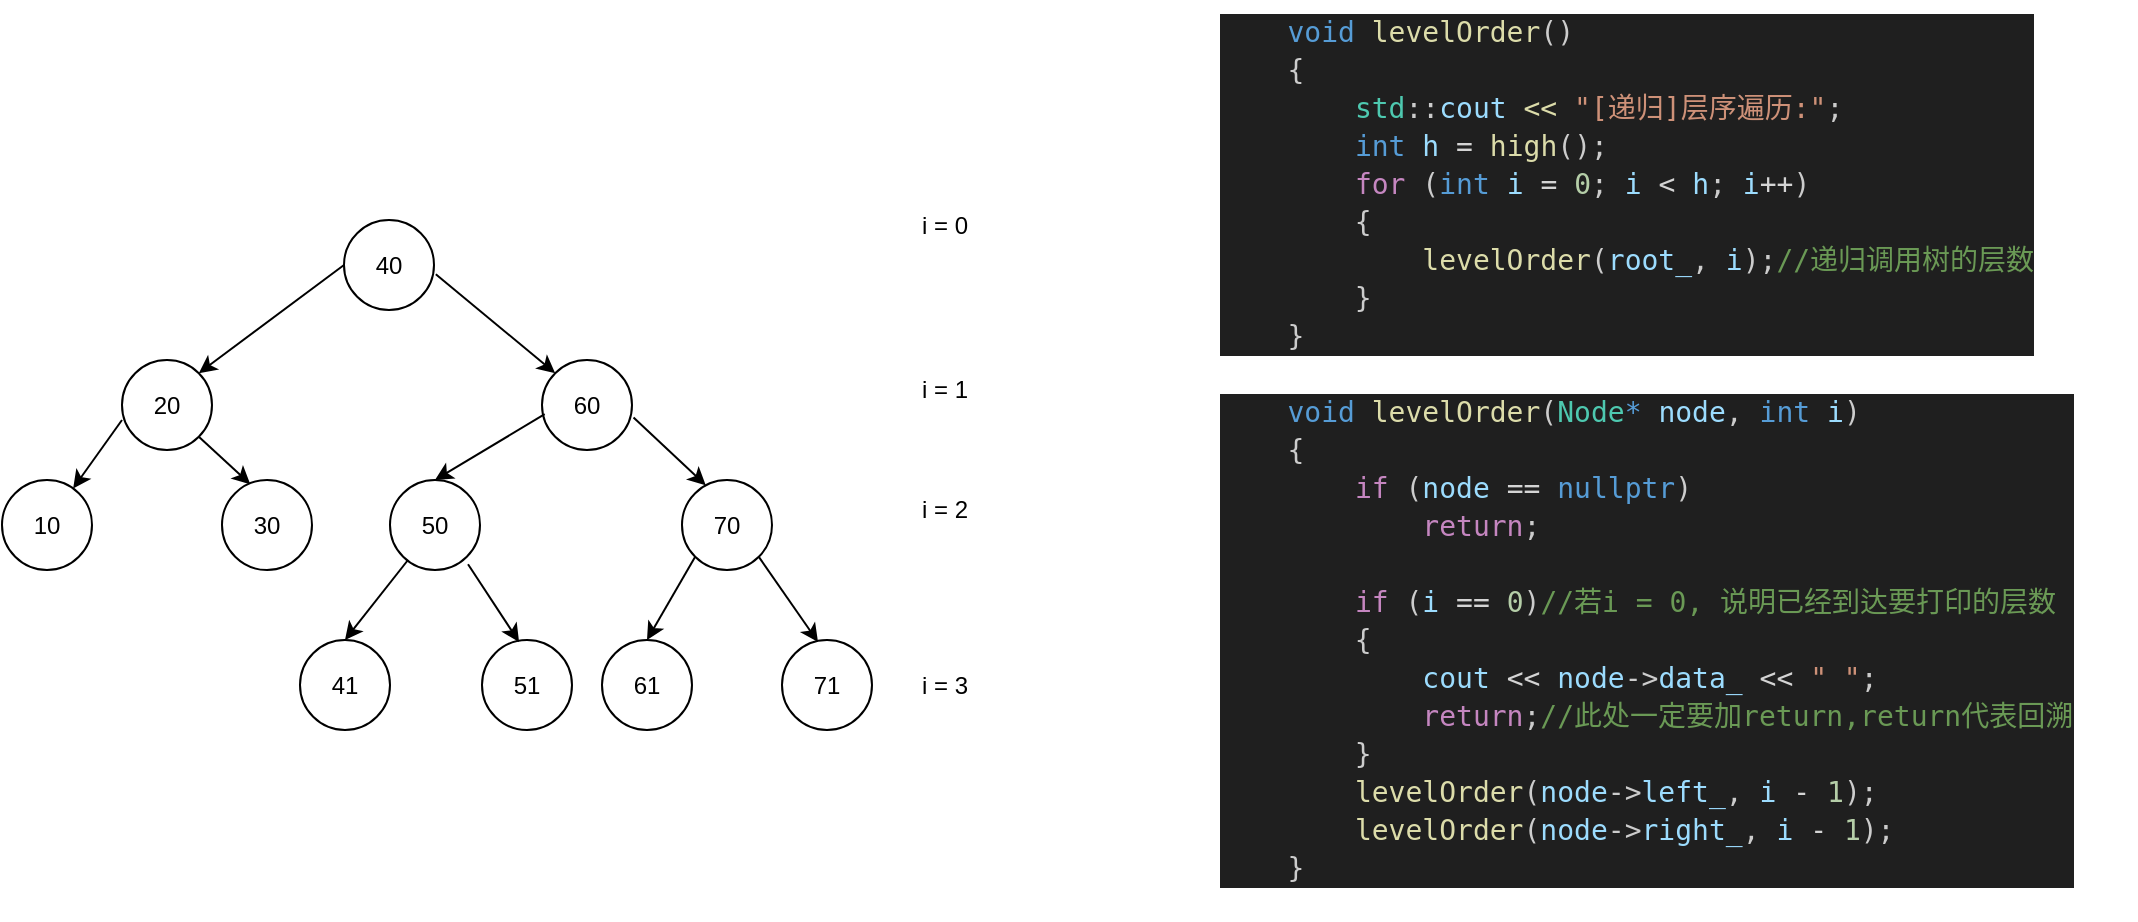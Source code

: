 <mxfile version="24.4.10" type="github">
  <diagram name="第 1 页" id="P5-lSONUULu1LoxW8iHf">
    <mxGraphModel dx="731" dy="553" grid="1" gridSize="10" guides="1" tooltips="1" connect="1" arrows="1" fold="1" page="1" pageScale="1" pageWidth="827" pageHeight="1169" math="0" shadow="0">
      <root>
        <mxCell id="0" />
        <mxCell id="1" parent="0" />
        <mxCell id="RpsYenx0_dI0s8Mq8G7Q-1" value="40" style="ellipse;whiteSpace=wrap;html=1;aspect=fixed;" vertex="1" parent="1">
          <mxGeometry x="391" y="500" width="45" height="45" as="geometry" />
        </mxCell>
        <mxCell id="RpsYenx0_dI0s8Mq8G7Q-2" value="20" style="ellipse;whiteSpace=wrap;html=1;aspect=fixed;" vertex="1" parent="1">
          <mxGeometry x="280" y="570" width="45" height="45" as="geometry" />
        </mxCell>
        <mxCell id="RpsYenx0_dI0s8Mq8G7Q-3" value="60" style="ellipse;whiteSpace=wrap;html=1;aspect=fixed;" vertex="1" parent="1">
          <mxGeometry x="490" y="570" width="45" height="45" as="geometry" />
        </mxCell>
        <mxCell id="RpsYenx0_dI0s8Mq8G7Q-4" value="10" style="ellipse;whiteSpace=wrap;html=1;aspect=fixed;" vertex="1" parent="1">
          <mxGeometry x="220" y="630" width="45" height="45" as="geometry" />
        </mxCell>
        <mxCell id="RpsYenx0_dI0s8Mq8G7Q-5" value="30" style="ellipse;whiteSpace=wrap;html=1;aspect=fixed;" vertex="1" parent="1">
          <mxGeometry x="330" y="630" width="45" height="45" as="geometry" />
        </mxCell>
        <mxCell id="RpsYenx0_dI0s8Mq8G7Q-6" value="50" style="ellipse;whiteSpace=wrap;html=1;aspect=fixed;" vertex="1" parent="1">
          <mxGeometry x="414" y="630" width="45" height="45" as="geometry" />
        </mxCell>
        <mxCell id="RpsYenx0_dI0s8Mq8G7Q-7" value="70" style="ellipse;whiteSpace=wrap;html=1;aspect=fixed;" vertex="1" parent="1">
          <mxGeometry x="560" y="630" width="45" height="45" as="geometry" />
        </mxCell>
        <mxCell id="RpsYenx0_dI0s8Mq8G7Q-8" value="41" style="ellipse;whiteSpace=wrap;html=1;aspect=fixed;" vertex="1" parent="1">
          <mxGeometry x="369" y="710" width="45" height="45" as="geometry" />
        </mxCell>
        <mxCell id="RpsYenx0_dI0s8Mq8G7Q-9" value="51" style="ellipse;whiteSpace=wrap;html=1;aspect=fixed;" vertex="1" parent="1">
          <mxGeometry x="460" y="710" width="45" height="45" as="geometry" />
        </mxCell>
        <mxCell id="RpsYenx0_dI0s8Mq8G7Q-10" value="61" style="ellipse;whiteSpace=wrap;html=1;aspect=fixed;" vertex="1" parent="1">
          <mxGeometry x="520" y="710" width="45" height="45" as="geometry" />
        </mxCell>
        <mxCell id="RpsYenx0_dI0s8Mq8G7Q-11" value="71" style="ellipse;whiteSpace=wrap;html=1;aspect=fixed;" vertex="1" parent="1">
          <mxGeometry x="610" y="710" width="45" height="45" as="geometry" />
        </mxCell>
        <mxCell id="RpsYenx0_dI0s8Mq8G7Q-13" value="" style="endArrow=classic;html=1;rounded=0;entryX=1;entryY=0;entryDx=0;entryDy=0;exitX=0;exitY=0.5;exitDx=0;exitDy=0;" edge="1" parent="1" source="RpsYenx0_dI0s8Mq8G7Q-1" target="RpsYenx0_dI0s8Mq8G7Q-2">
          <mxGeometry width="50" height="50" relative="1" as="geometry">
            <mxPoint x="390" y="530" as="sourcePoint" />
            <mxPoint x="340" y="510" as="targetPoint" />
          </mxGeometry>
        </mxCell>
        <mxCell id="RpsYenx0_dI0s8Mq8G7Q-16" value="" style="endArrow=classic;html=1;rounded=0;" edge="1" parent="1" target="RpsYenx0_dI0s8Mq8G7Q-4">
          <mxGeometry width="50" height="50" relative="1" as="geometry">
            <mxPoint x="280" y="600" as="sourcePoint" />
            <mxPoint x="208" y="647" as="targetPoint" />
          </mxGeometry>
        </mxCell>
        <mxCell id="RpsYenx0_dI0s8Mq8G7Q-17" value="" style="endArrow=classic;html=1;rounded=0;exitX=1;exitY=1;exitDx=0;exitDy=0;entryX=0.314;entryY=0.047;entryDx=0;entryDy=0;entryPerimeter=0;" edge="1" parent="1" source="RpsYenx0_dI0s8Mq8G7Q-2" target="RpsYenx0_dI0s8Mq8G7Q-5">
          <mxGeometry width="50" height="50" relative="1" as="geometry">
            <mxPoint x="290" y="610" as="sourcePoint" />
            <mxPoint x="266" y="644" as="targetPoint" />
          </mxGeometry>
        </mxCell>
        <mxCell id="RpsYenx0_dI0s8Mq8G7Q-18" value="" style="endArrow=classic;html=1;rounded=0;entryX=0;entryY=0;entryDx=0;entryDy=0;exitX=1.02;exitY=0.602;exitDx=0;exitDy=0;exitPerimeter=0;" edge="1" parent="1" source="RpsYenx0_dI0s8Mq8G7Q-1" target="RpsYenx0_dI0s8Mq8G7Q-3">
          <mxGeometry width="50" height="50" relative="1" as="geometry">
            <mxPoint x="400" y="540" as="sourcePoint" />
            <mxPoint x="328" y="587" as="targetPoint" />
          </mxGeometry>
        </mxCell>
        <mxCell id="RpsYenx0_dI0s8Mq8G7Q-19" value="" style="endArrow=classic;html=1;rounded=0;entryX=0.5;entryY=0;entryDx=0;entryDy=0;exitX=0.03;exitY=0.602;exitDx=0;exitDy=0;exitPerimeter=0;" edge="1" parent="1" source="RpsYenx0_dI0s8Mq8G7Q-3" target="RpsYenx0_dI0s8Mq8G7Q-6">
          <mxGeometry width="50" height="50" relative="1" as="geometry">
            <mxPoint x="447" y="537" as="sourcePoint" />
            <mxPoint x="506" y="583" as="targetPoint" />
          </mxGeometry>
        </mxCell>
        <mxCell id="RpsYenx0_dI0s8Mq8G7Q-20" value="" style="endArrow=classic;html=1;rounded=0;entryX=0.264;entryY=0.059;entryDx=0;entryDy=0;exitX=1.017;exitY=0.64;exitDx=0;exitDy=0;exitPerimeter=0;entryPerimeter=0;" edge="1" parent="1" source="RpsYenx0_dI0s8Mq8G7Q-3" target="RpsYenx0_dI0s8Mq8G7Q-7">
          <mxGeometry width="50" height="50" relative="1" as="geometry">
            <mxPoint x="501" y="607" as="sourcePoint" />
            <mxPoint x="447" y="640" as="targetPoint" />
          </mxGeometry>
        </mxCell>
        <mxCell id="RpsYenx0_dI0s8Mq8G7Q-21" value="" style="endArrow=classic;html=1;rounded=0;entryX=0.5;entryY=0;entryDx=0;entryDy=0;exitX=0.03;exitY=0.602;exitDx=0;exitDy=0;exitPerimeter=0;" edge="1" parent="1" target="RpsYenx0_dI0s8Mq8G7Q-8">
          <mxGeometry width="50" height="50" relative="1" as="geometry">
            <mxPoint x="423" y="670" as="sourcePoint" />
            <mxPoint x="369" y="703" as="targetPoint" />
          </mxGeometry>
        </mxCell>
        <mxCell id="RpsYenx0_dI0s8Mq8G7Q-22" value="" style="endArrow=classic;html=1;rounded=0;entryX=0.412;entryY=0.022;entryDx=0;entryDy=0;exitX=0.867;exitY=0.936;exitDx=0;exitDy=0;exitPerimeter=0;entryPerimeter=0;" edge="1" parent="1" source="RpsYenx0_dI0s8Mq8G7Q-6" target="RpsYenx0_dI0s8Mq8G7Q-9">
          <mxGeometry width="50" height="50" relative="1" as="geometry">
            <mxPoint x="433" y="680" as="sourcePoint" />
            <mxPoint x="402" y="720" as="targetPoint" />
          </mxGeometry>
        </mxCell>
        <mxCell id="RpsYenx0_dI0s8Mq8G7Q-23" value="" style="endArrow=classic;html=1;rounded=0;entryX=0.5;entryY=0;entryDx=0;entryDy=0;exitX=0;exitY=1;exitDx=0;exitDy=0;" edge="1" parent="1" source="RpsYenx0_dI0s8Mq8G7Q-7" target="RpsYenx0_dI0s8Mq8G7Q-10">
          <mxGeometry width="50" height="50" relative="1" as="geometry">
            <mxPoint x="560" y="660" as="sourcePoint" />
            <mxPoint x="529" y="700" as="targetPoint" />
          </mxGeometry>
        </mxCell>
        <mxCell id="RpsYenx0_dI0s8Mq8G7Q-24" value="" style="endArrow=classic;html=1;rounded=0;entryX=0.4;entryY=0.022;entryDx=0;entryDy=0;exitX=1;exitY=1;exitDx=0;exitDy=0;entryPerimeter=0;" edge="1" parent="1" source="RpsYenx0_dI0s8Mq8G7Q-7" target="RpsYenx0_dI0s8Mq8G7Q-11">
          <mxGeometry width="50" height="50" relative="1" as="geometry">
            <mxPoint x="577" y="678" as="sourcePoint" />
            <mxPoint x="553" y="720" as="targetPoint" />
          </mxGeometry>
        </mxCell>
        <mxCell id="RpsYenx0_dI0s8Mq8G7Q-27" value="" style="group" vertex="1" connectable="0" parent="1">
          <mxGeometry x="827" y="390" width="460" height="460" as="geometry" />
        </mxCell>
        <mxCell id="RpsYenx0_dI0s8Mq8G7Q-25" value="&lt;div style=&quot;color: #cccccc;background-color: #1f1f1f;font-family: &#39;JetBrains Mono&#39;, &#39;Droid Sans Mono&#39;, &#39;monospace&#39;, monospace;font-weight: normal;font-size: 14px;line-height: 19px;white-space: pre;&quot;&gt;&lt;div&gt;&lt;span style=&quot;color: #cccccc;&quot;&gt;    &lt;/span&gt;&lt;span style=&quot;color: #569cd6;&quot;&gt;void&lt;/span&gt;&lt;span style=&quot;color: #cccccc;&quot;&gt; &lt;/span&gt;&lt;span style=&quot;color: #dcdcaa;&quot;&gt;levelOrder&lt;/span&gt;&lt;span style=&quot;color: #cccccc;&quot;&gt;(&lt;/span&gt;&lt;span style=&quot;color: #4ec9b0;&quot;&gt;Node&lt;/span&gt;&lt;span style=&quot;color: #569cd6;&quot;&gt;*&lt;/span&gt;&lt;span style=&quot;color: #cccccc;&quot;&gt; &lt;/span&gt;&lt;span style=&quot;color: #9cdcfe;&quot;&gt;node&lt;/span&gt;&lt;span style=&quot;color: #cccccc;&quot;&gt;, &lt;/span&gt;&lt;span style=&quot;color: #569cd6;&quot;&gt;int&lt;/span&gt;&lt;span style=&quot;color: #cccccc;&quot;&gt; &lt;/span&gt;&lt;span style=&quot;color: #9cdcfe;&quot;&gt;i&lt;/span&gt;&lt;span style=&quot;color: #cccccc;&quot;&gt;)&lt;/span&gt;&lt;/div&gt;&lt;div&gt;&lt;span style=&quot;color: #cccccc;&quot;&gt;    {&lt;/span&gt;&lt;/div&gt;&lt;div&gt;&lt;span style=&quot;color: #cccccc;&quot;&gt;        &lt;/span&gt;&lt;span style=&quot;color: #c586c0;&quot;&gt;if&lt;/span&gt;&lt;span style=&quot;color: #cccccc;&quot;&gt; (&lt;/span&gt;&lt;span style=&quot;color: #9cdcfe;&quot;&gt;node&lt;/span&gt;&lt;span style=&quot;color: #cccccc;&quot;&gt; &lt;/span&gt;&lt;span style=&quot;color: #d4d4d4;&quot;&gt;==&lt;/span&gt;&lt;span style=&quot;color: #cccccc;&quot;&gt; &lt;/span&gt;&lt;span style=&quot;color: #569cd6;&quot;&gt;nullptr&lt;/span&gt;&lt;span style=&quot;color: #cccccc;&quot;&gt;)&lt;/span&gt;&lt;/div&gt;&lt;div&gt;&lt;span style=&quot;color: #cccccc;&quot;&gt;            &lt;/span&gt;&lt;span style=&quot;color: #c586c0;&quot;&gt;return&lt;/span&gt;&lt;span style=&quot;color: #cccccc;&quot;&gt;;&lt;/span&gt;&lt;/div&gt;&lt;br&gt;&lt;div&gt;&lt;span style=&quot;color: #cccccc;&quot;&gt;        &lt;/span&gt;&lt;span style=&quot;color: #c586c0;&quot;&gt;if&lt;/span&gt;&lt;span style=&quot;color: #cccccc;&quot;&gt; (&lt;/span&gt;&lt;span style=&quot;color: #9cdcfe;&quot;&gt;i&lt;/span&gt;&lt;span style=&quot;color: #cccccc;&quot;&gt; &lt;/span&gt;&lt;span style=&quot;color: #d4d4d4;&quot;&gt;==&lt;/span&gt;&lt;span style=&quot;color: #cccccc;&quot;&gt; &lt;/span&gt;&lt;span style=&quot;color: #b5cea8;&quot;&gt;0&lt;/span&gt;&lt;span style=&quot;color: #cccccc;&quot;&gt;)&lt;/span&gt;&lt;span style=&quot;color: #6a9955;&quot;&gt;//若i = 0, 说明已经到达要打印的层数&lt;/span&gt;&lt;/div&gt;&lt;div&gt;&lt;span style=&quot;color: #cccccc;&quot;&gt;        {&lt;/span&gt;&lt;/div&gt;&lt;div&gt;&lt;span style=&quot;color: #cccccc;&quot;&gt;            &lt;/span&gt;&lt;span style=&quot;color: #9cdcfe;&quot;&gt;cout&lt;/span&gt;&lt;span style=&quot;color: #cccccc;&quot;&gt; &lt;/span&gt;&lt;span style=&quot;color: #d4d4d4;&quot;&gt;&amp;lt;&amp;lt;&lt;/span&gt;&lt;span style=&quot;color: #cccccc;&quot;&gt; &lt;/span&gt;&lt;span style=&quot;color: #9cdcfe;&quot;&gt;node&lt;/span&gt;&lt;span style=&quot;color: #cccccc;&quot;&gt;-&amp;gt;&lt;/span&gt;&lt;span style=&quot;color: #9cdcfe;&quot;&gt;data_&lt;/span&gt;&lt;span style=&quot;color: #cccccc;&quot;&gt; &lt;/span&gt;&lt;span style=&quot;color: #d4d4d4;&quot;&gt;&amp;lt;&amp;lt;&lt;/span&gt;&lt;span style=&quot;color: #cccccc;&quot;&gt; &lt;/span&gt;&lt;span style=&quot;color: #ce9178;&quot;&gt;&quot; &quot;&lt;/span&gt;&lt;span style=&quot;color: #cccccc;&quot;&gt;;&lt;/span&gt;&lt;/div&gt;&lt;div&gt;&lt;span style=&quot;color: #cccccc;&quot;&gt;            &lt;/span&gt;&lt;span style=&quot;color: #c586c0;&quot;&gt;return&lt;/span&gt;&lt;span style=&quot;color: #cccccc;&quot;&gt;;&lt;/span&gt;&lt;span style=&quot;color: #6a9955;&quot;&gt;//此处一定要加return,return代表回溯&lt;/span&gt;&lt;/div&gt;&lt;div&gt;&lt;span style=&quot;color: #cccccc;&quot;&gt;        }&lt;/span&gt;&lt;/div&gt;&lt;div&gt;&lt;span style=&quot;color: #cccccc;&quot;&gt;        &lt;/span&gt;&lt;span style=&quot;color: #dcdcaa;&quot;&gt;levelOrder&lt;/span&gt;&lt;span style=&quot;color: #cccccc;&quot;&gt;(&lt;/span&gt;&lt;span style=&quot;color: #9cdcfe;&quot;&gt;node&lt;/span&gt;&lt;span style=&quot;color: #cccccc;&quot;&gt;-&amp;gt;&lt;/span&gt;&lt;span style=&quot;color: #9cdcfe;&quot;&gt;left_&lt;/span&gt;&lt;span style=&quot;color: #cccccc;&quot;&gt;, &lt;/span&gt;&lt;span style=&quot;color: #9cdcfe;&quot;&gt;i&lt;/span&gt;&lt;span style=&quot;color: #cccccc;&quot;&gt; &lt;/span&gt;&lt;span style=&quot;color: #d4d4d4;&quot;&gt;-&lt;/span&gt;&lt;span style=&quot;color: #cccccc;&quot;&gt; &lt;/span&gt;&lt;span style=&quot;color: #b5cea8;&quot;&gt;1&lt;/span&gt;&lt;span style=&quot;color: #cccccc;&quot;&gt;);&lt;/span&gt;&lt;/div&gt;&lt;div&gt;&lt;span style=&quot;color: #cccccc;&quot;&gt;        &lt;/span&gt;&lt;span style=&quot;color: #dcdcaa;&quot;&gt;levelOrder&lt;/span&gt;&lt;span style=&quot;color: #cccccc;&quot;&gt;(&lt;/span&gt;&lt;span style=&quot;color: #9cdcfe;&quot;&gt;node&lt;/span&gt;&lt;span style=&quot;color: #cccccc;&quot;&gt;-&amp;gt;&lt;/span&gt;&lt;span style=&quot;color: #9cdcfe;&quot;&gt;right_&lt;/span&gt;&lt;span style=&quot;color: #cccccc;&quot;&gt;, &lt;/span&gt;&lt;span style=&quot;color: #9cdcfe;&quot;&gt;i&lt;/span&gt;&lt;span style=&quot;color: #cccccc;&quot;&gt; &lt;/span&gt;&lt;span style=&quot;color: #d4d4d4;&quot;&gt;-&lt;/span&gt;&lt;span style=&quot;color: #cccccc;&quot;&gt; &lt;/span&gt;&lt;span style=&quot;color: #b5cea8;&quot;&gt;1&lt;/span&gt;&lt;span style=&quot;color: #cccccc;&quot;&gt;);&lt;/span&gt;&lt;/div&gt;&lt;div&gt;&lt;span style=&quot;color: #cccccc;&quot;&gt;    }&lt;/span&gt;&lt;/div&gt;&lt;/div&gt;" style="text;whiteSpace=wrap;html=1;" vertex="1" parent="RpsYenx0_dI0s8Mq8G7Q-27">
          <mxGeometry y="190" width="460" height="270" as="geometry" />
        </mxCell>
        <mxCell id="RpsYenx0_dI0s8Mq8G7Q-26" value="&lt;div style=&quot;color: #cccccc;background-color: #1f1f1f;font-family: &#39;JetBrains Mono&#39;, &#39;Droid Sans Mono&#39;, &#39;monospace&#39;, monospace;font-weight: normal;font-size: 14px;line-height: 19px;white-space: pre;&quot;&gt;&lt;div&gt;&lt;span style=&quot;color: #cccccc;&quot;&gt;    &lt;/span&gt;&lt;span style=&quot;color: #569cd6;&quot;&gt;void&lt;/span&gt;&lt;span style=&quot;color: #cccccc;&quot;&gt; &lt;/span&gt;&lt;span style=&quot;color: #dcdcaa;&quot;&gt;levelOrder&lt;/span&gt;&lt;span style=&quot;color: #cccccc;&quot;&gt;()&lt;/span&gt;&lt;/div&gt;&lt;div&gt;&lt;span style=&quot;color: #cccccc;&quot;&gt;    {&lt;/span&gt;&lt;/div&gt;&lt;div&gt;&lt;span style=&quot;color: #cccccc;&quot;&gt;        &lt;/span&gt;&lt;span style=&quot;color: #4ec9b0;&quot;&gt;std&lt;/span&gt;&lt;span style=&quot;color: #cccccc;&quot;&gt;::&lt;/span&gt;&lt;span style=&quot;color: #9cdcfe;&quot;&gt;cout&lt;/span&gt;&lt;span style=&quot;color: #cccccc;&quot;&gt; &lt;/span&gt;&lt;span style=&quot;color: #dcdcaa;&quot;&gt;&amp;lt;&amp;lt;&lt;/span&gt;&lt;span style=&quot;color: #cccccc;&quot;&gt; &lt;/span&gt;&lt;span style=&quot;color: #ce9178;&quot;&gt;&quot;[递归]层序遍历:&quot;&lt;/span&gt;&lt;span style=&quot;color: #cccccc;&quot;&gt;;&lt;/span&gt;&lt;/div&gt;&lt;div&gt;&lt;span style=&quot;color: #cccccc;&quot;&gt;        &lt;/span&gt;&lt;span style=&quot;color: #569cd6;&quot;&gt;int&lt;/span&gt;&lt;span style=&quot;color: #cccccc;&quot;&gt; &lt;/span&gt;&lt;span style=&quot;color: #9cdcfe;&quot;&gt;h&lt;/span&gt;&lt;span style=&quot;color: #cccccc;&quot;&gt; &lt;/span&gt;&lt;span style=&quot;color: #d4d4d4;&quot;&gt;=&lt;/span&gt;&lt;span style=&quot;color: #cccccc;&quot;&gt; &lt;/span&gt;&lt;span style=&quot;color: #dcdcaa;&quot;&gt;high&lt;/span&gt;&lt;span style=&quot;color: #cccccc;&quot;&gt;();&lt;/span&gt;&lt;/div&gt;&lt;div&gt;&lt;span style=&quot;color: #cccccc;&quot;&gt;        &lt;/span&gt;&lt;span style=&quot;color: #c586c0;&quot;&gt;for&lt;/span&gt;&lt;span style=&quot;color: #cccccc;&quot;&gt; (&lt;/span&gt;&lt;span style=&quot;color: #569cd6;&quot;&gt;int&lt;/span&gt;&lt;span style=&quot;color: #cccccc;&quot;&gt; &lt;/span&gt;&lt;span style=&quot;color: #9cdcfe;&quot;&gt;i&lt;/span&gt;&lt;span style=&quot;color: #cccccc;&quot;&gt; &lt;/span&gt;&lt;span style=&quot;color: #d4d4d4;&quot;&gt;=&lt;/span&gt;&lt;span style=&quot;color: #cccccc;&quot;&gt; &lt;/span&gt;&lt;span style=&quot;color: #b5cea8;&quot;&gt;0&lt;/span&gt;&lt;span style=&quot;color: #cccccc;&quot;&gt;; &lt;/span&gt;&lt;span style=&quot;color: #9cdcfe;&quot;&gt;i&lt;/span&gt;&lt;span style=&quot;color: #cccccc;&quot;&gt; &lt;/span&gt;&lt;span style=&quot;color: #d4d4d4;&quot;&gt;&amp;lt;&lt;/span&gt;&lt;span style=&quot;color: #cccccc;&quot;&gt; &lt;/span&gt;&lt;span style=&quot;color: #9cdcfe;&quot;&gt;h&lt;/span&gt;&lt;span style=&quot;color: #cccccc;&quot;&gt;; &lt;/span&gt;&lt;span style=&quot;color: #9cdcfe;&quot;&gt;i&lt;/span&gt;&lt;span style=&quot;color: #d4d4d4;&quot;&gt;++&lt;/span&gt;&lt;span style=&quot;color: #cccccc;&quot;&gt;)&lt;/span&gt;&lt;/div&gt;&lt;div&gt;&lt;span style=&quot;color: #cccccc;&quot;&gt;        {&lt;/span&gt;&lt;/div&gt;&lt;div&gt;&lt;span style=&quot;color: #cccccc;&quot;&gt;            &lt;/span&gt;&lt;span style=&quot;color: #dcdcaa;&quot;&gt;levelOrder&lt;/span&gt;&lt;span style=&quot;color: #cccccc;&quot;&gt;(&lt;/span&gt;&lt;span style=&quot;color: #9cdcfe;&quot;&gt;root_&lt;/span&gt;&lt;span style=&quot;color: #cccccc;&quot;&gt;, &lt;/span&gt;&lt;span style=&quot;color: #9cdcfe;&quot;&gt;i&lt;/span&gt;&lt;span style=&quot;color: #cccccc;&quot;&gt;);&lt;/span&gt;&lt;span style=&quot;color: #6a9955;&quot;&gt;//递归调用树的层数&lt;/span&gt;&lt;/div&gt;&lt;div&gt;&lt;span style=&quot;color: #cccccc;&quot;&gt;        }&lt;/span&gt;&lt;/div&gt;&lt;div&gt;    }&lt;br&gt;&lt;/div&gt;&lt;/div&gt;" style="text;whiteSpace=wrap;html=1;" vertex="1" parent="RpsYenx0_dI0s8Mq8G7Q-27">
          <mxGeometry width="440" height="170" as="geometry" />
        </mxCell>
        <mxCell id="RpsYenx0_dI0s8Mq8G7Q-28" value="i = 0" style="text;html=1;align=center;verticalAlign=middle;resizable=0;points=[];autosize=1;strokeColor=none;fillColor=none;" vertex="1" parent="1">
          <mxGeometry x="666" y="488" width="50" height="30" as="geometry" />
        </mxCell>
        <mxCell id="RpsYenx0_dI0s8Mq8G7Q-29" value="i = 1" style="text;html=1;align=center;verticalAlign=middle;resizable=0;points=[];autosize=1;strokeColor=none;fillColor=none;" vertex="1" parent="1">
          <mxGeometry x="666" y="570" width="50" height="30" as="geometry" />
        </mxCell>
        <mxCell id="RpsYenx0_dI0s8Mq8G7Q-30" value="i = 2" style="text;html=1;align=center;verticalAlign=middle;resizable=0;points=[];autosize=1;strokeColor=none;fillColor=none;" vertex="1" parent="1">
          <mxGeometry x="666" y="630" width="50" height="30" as="geometry" />
        </mxCell>
        <mxCell id="RpsYenx0_dI0s8Mq8G7Q-31" value="i = 3" style="text;html=1;align=center;verticalAlign=middle;resizable=0;points=[];autosize=1;strokeColor=none;fillColor=none;" vertex="1" parent="1">
          <mxGeometry x="666" y="717.5" width="50" height="30" as="geometry" />
        </mxCell>
      </root>
    </mxGraphModel>
  </diagram>
</mxfile>
